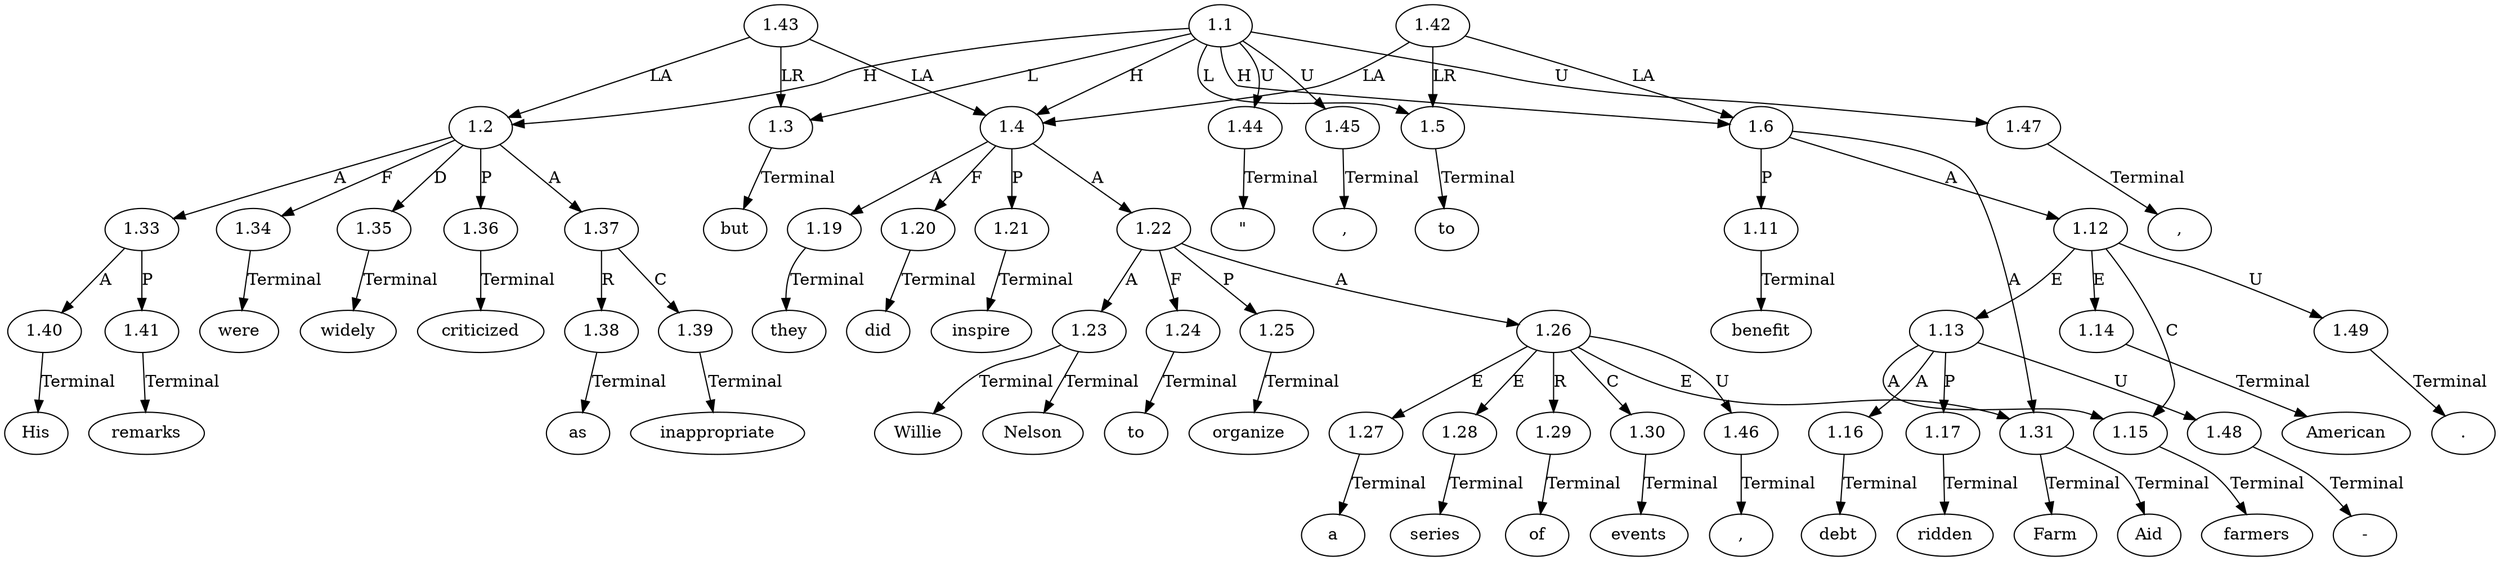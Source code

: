 // Graph
digraph {
	0.1 [label="\"" ordering=out]
	0.10 [label=but ordering=out]
	0.11 [label=they ordering=out]
	0.12 [label=did ordering=out]
	0.13 [label=inspire ordering=out]
	0.14 [label=Willie ordering=out]
	0.15 [label=Nelson ordering=out]
	0.16 [label=to ordering=out]
	0.17 [label=organize ordering=out]
	0.18 [label=a ordering=out]
	0.19 [label=series ordering=out]
	0.2 [label=His ordering=out]
	0.20 [label=of ordering=out]
	0.21 [label=events ordering=out]
	0.22 [label="," ordering=out]
	0.23 [label=Farm ordering=out]
	0.24 [label=Aid ordering=out]
	0.25 [label="," ordering=out]
	0.26 [label=to ordering=out]
	0.27 [label=benefit ordering=out]
	0.28 [label=debt ordering=out]
	0.29 [label="-" ordering=out]
	0.3 [label=remarks ordering=out]
	0.30 [label=ridden ordering=out]
	0.31 [label=American ordering=out]
	0.32 [label=farmers ordering=out]
	0.33 [label="." ordering=out]
	0.4 [label=were ordering=out]
	0.5 [label=widely ordering=out]
	0.6 [label=criticized ordering=out]
	0.7 [label=as ordering=out]
	0.8 [label=inappropriate ordering=out]
	0.9 [label="," ordering=out]
	1.1 [label=1.1 ordering=out]
	1.2 [label=1.2 ordering=out]
	1.3 [label=1.3 ordering=out]
	1.4 [label=1.4 ordering=out]
	1.5 [label=1.5 ordering=out]
	1.6 [label=1.6 ordering=out]
	1.11 [label=1.11 ordering=out]
	1.12 [label=1.12 ordering=out]
	1.13 [label=1.13 ordering=out]
	1.14 [label=1.14 ordering=out]
	1.15 [label=1.15 ordering=out]
	1.16 [label=1.16 ordering=out]
	1.17 [label=1.17 ordering=out]
	1.19 [label=1.19 ordering=out]
	1.20 [label=1.20 ordering=out]
	1.21 [label=1.21 ordering=out]
	1.22 [label=1.22 ordering=out]
	1.23 [label=1.23 ordering=out]
	1.24 [label=1.24 ordering=out]
	1.25 [label=1.25 ordering=out]
	1.26 [label=1.26 ordering=out]
	1.27 [label=1.27 ordering=out]
	1.28 [label=1.28 ordering=out]
	1.29 [label=1.29 ordering=out]
	1.30 [label=1.30 ordering=out]
	1.31 [label=1.31 ordering=out]
	1.33 [label=1.33 ordering=out]
	1.34 [label=1.34 ordering=out]
	1.35 [label=1.35 ordering=out]
	1.36 [label=1.36 ordering=out]
	1.37 [label=1.37 ordering=out]
	1.38 [label=1.38 ordering=out]
	1.39 [label=1.39 ordering=out]
	1.40 [label=1.40 ordering=out]
	1.41 [label=1.41 ordering=out]
	1.42 [label=1.42 ordering=out]
	1.43 [label=1.43 ordering=out]
	1.44 [label=1.44 ordering=out]
	1.45 [label=1.45 ordering=out]
	1.46 [label=1.46 ordering=out]
	1.47 [label=1.47 ordering=out]
	1.48 [label=1.48 ordering=out]
	1.49 [label=1.49 ordering=out]
	1.1 -> 1.2 [label=H ordering=out]
	1.1 -> 1.3 [label=L ordering=out]
	1.1 -> 1.4 [label=H ordering=out]
	1.1 -> 1.5 [label=L ordering=out]
	1.1 -> 1.6 [label=H ordering=out]
	1.1 -> 1.44 [label=U ordering=out]
	1.1 -> 1.45 [label=U ordering=out]
	1.1 -> 1.47 [label=U ordering=out]
	1.2 -> 1.33 [label=A ordering=out]
	1.2 -> 1.34 [label=F ordering=out]
	1.2 -> 1.35 [label=D ordering=out]
	1.2 -> 1.36 [label=P ordering=out]
	1.2 -> 1.37 [label=A ordering=out]
	1.3 -> 0.10 [label=Terminal ordering=out]
	1.4 -> 1.19 [label=A ordering=out]
	1.4 -> 1.20 [label=F ordering=out]
	1.4 -> 1.21 [label=P ordering=out]
	1.4 -> 1.22 [label=A ordering=out]
	1.5 -> 0.26 [label=Terminal ordering=out]
	1.6 -> 1.11 [label=P ordering=out]
	1.6 -> 1.12 [label=A ordering=out]
	1.6 -> 1.31 [label=A ordering=out]
	1.11 -> 0.27 [label=Terminal ordering=out]
	1.12 -> 1.13 [label=E ordering=out]
	1.12 -> 1.14 [label=E ordering=out]
	1.12 -> 1.15 [label=C ordering=out]
	1.12 -> 1.49 [label=U ordering=out]
	1.13 -> 1.15 [label=A ordering=out]
	1.13 -> 1.16 [label=A ordering=out]
	1.13 -> 1.17 [label=P ordering=out]
	1.13 -> 1.48 [label=U ordering=out]
	1.14 -> 0.31 [label=Terminal ordering=out]
	1.15 -> 0.32 [label=Terminal ordering=out]
	1.16 -> 0.28 [label=Terminal ordering=out]
	1.17 -> 0.30 [label=Terminal ordering=out]
	1.19 -> 0.11 [label=Terminal ordering=out]
	1.20 -> 0.12 [label=Terminal ordering=out]
	1.21 -> 0.13 [label=Terminal ordering=out]
	1.22 -> 1.23 [label=A ordering=out]
	1.22 -> 1.24 [label=F ordering=out]
	1.22 -> 1.25 [label=P ordering=out]
	1.22 -> 1.26 [label=A ordering=out]
	1.23 -> 0.14 [label=Terminal ordering=out]
	1.23 -> 0.15 [label=Terminal ordering=out]
	1.24 -> 0.16 [label=Terminal ordering=out]
	1.25 -> 0.17 [label=Terminal ordering=out]
	1.26 -> 1.27 [label=E ordering=out]
	1.26 -> 1.28 [label=E ordering=out]
	1.26 -> 1.29 [label=R ordering=out]
	1.26 -> 1.30 [label=C ordering=out]
	1.26 -> 1.31 [label=E ordering=out]
	1.26 -> 1.46 [label=U ordering=out]
	1.27 -> 0.18 [label=Terminal ordering=out]
	1.28 -> 0.19 [label=Terminal ordering=out]
	1.29 -> 0.20 [label=Terminal ordering=out]
	1.30 -> 0.21 [label=Terminal ordering=out]
	1.31 -> 0.23 [label=Terminal ordering=out]
	1.31 -> 0.24 [label=Terminal ordering=out]
	1.33 -> 1.40 [label=A ordering=out]
	1.33 -> 1.41 [label=P ordering=out]
	1.34 -> 0.4 [label=Terminal ordering=out]
	1.35 -> 0.5 [label=Terminal ordering=out]
	1.36 -> 0.6 [label=Terminal ordering=out]
	1.37 -> 1.38 [label=R ordering=out]
	1.37 -> 1.39 [label=C ordering=out]
	1.38 -> 0.7 [label=Terminal ordering=out]
	1.39 -> 0.8 [label=Terminal ordering=out]
	1.40 -> 0.2 [label=Terminal ordering=out]
	1.41 -> 0.3 [label=Terminal ordering=out]
	1.42 -> 1.4 [label=LA ordering=out]
	1.42 -> 1.5 [label=LR ordering=out]
	1.42 -> 1.6 [label=LA ordering=out]
	1.43 -> 1.2 [label=LA ordering=out]
	1.43 -> 1.3 [label=LR ordering=out]
	1.43 -> 1.4 [label=LA ordering=out]
	1.44 -> 0.1 [label=Terminal ordering=out]
	1.45 -> 0.9 [label=Terminal ordering=out]
	1.46 -> 0.22 [label=Terminal ordering=out]
	1.47 -> 0.25 [label=Terminal ordering=out]
	1.48 -> 0.29 [label=Terminal ordering=out]
	1.49 -> 0.33 [label=Terminal ordering=out]
}
